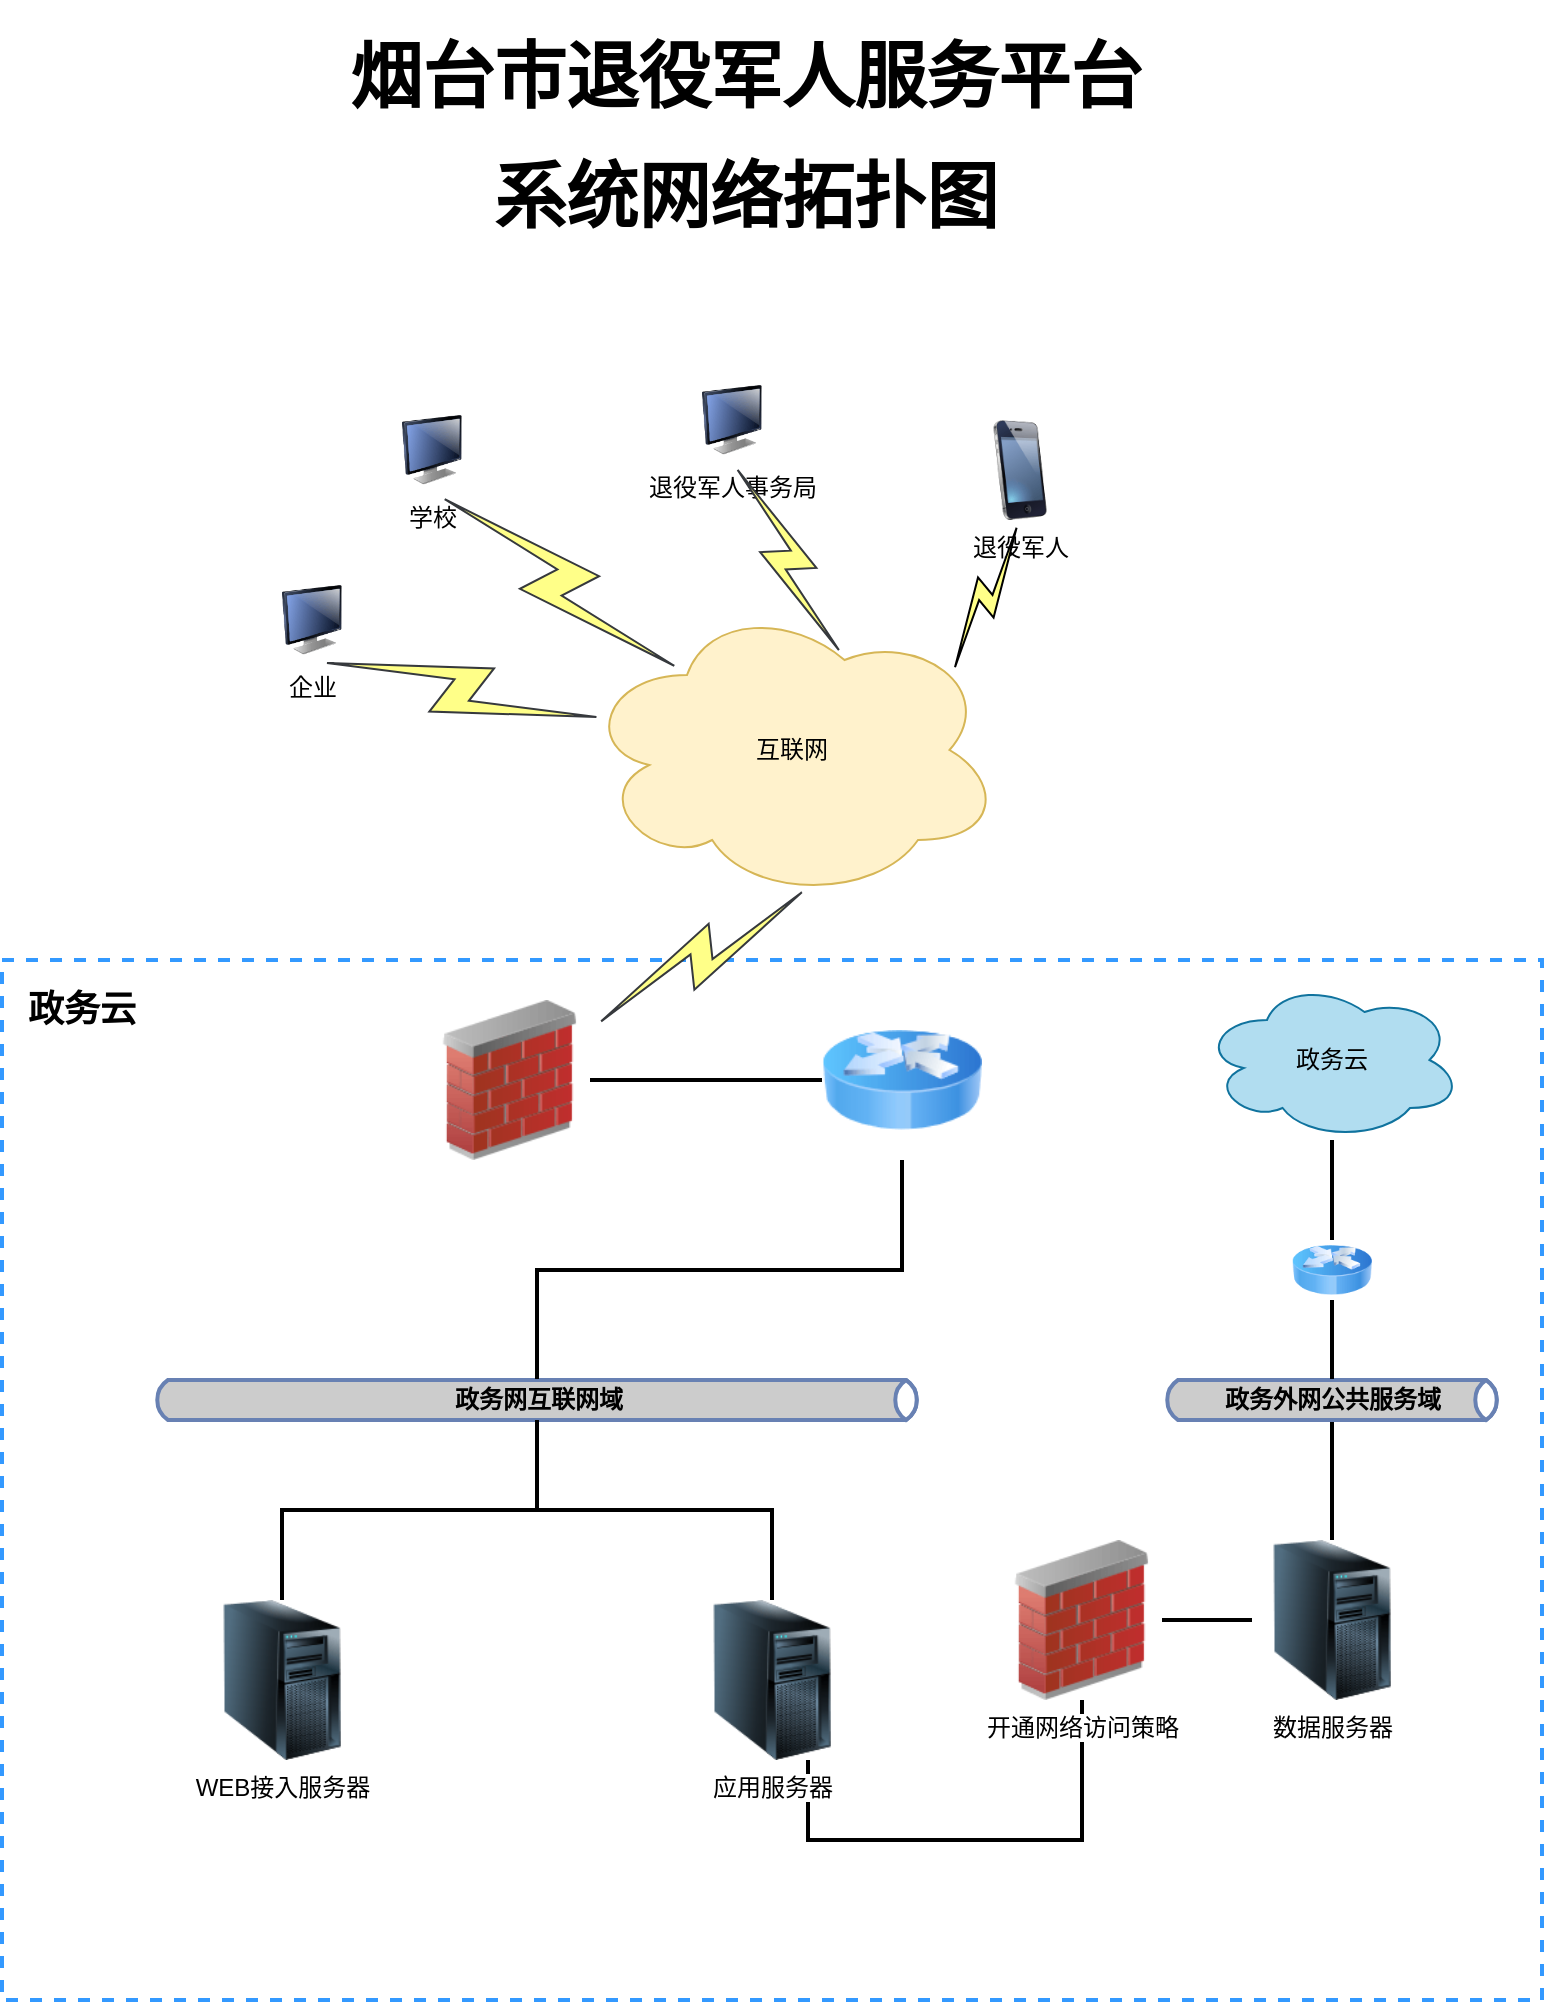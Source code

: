 <mxfile version="21.1.7" type="github">
  <diagram name="第 1 页" id="vV2zMbp7ZWFQ6nNkdyA2">
    <mxGraphModel dx="1434" dy="-379" grid="1" gridSize="10" guides="1" tooltips="1" connect="1" arrows="1" fold="1" page="1" pageScale="1" pageWidth="827" pageHeight="1169" math="0" shadow="0">
      <root>
        <mxCell id="0" />
        <mxCell id="1" parent="0" />
        <mxCell id="wmdig9cED4wvvsoljVP5-1" value="" style="rounded=0;whiteSpace=wrap;html=1;dashed=1;fillColor=none;align=left;strokeWidth=2;strokeColor=#3399FF;" vertex="1" parent="1">
          <mxGeometry x="34" y="1840" width="770" height="520" as="geometry" />
        </mxCell>
        <mxCell id="wmdig9cED4wvvsoljVP5-2" value="&lt;h1&gt;&lt;b&gt;&lt;font style=&quot;font-size: 36px;&quot;&gt;烟台市退役军人服务平台&lt;/font&gt;&lt;/b&gt;&lt;/h1&gt;&lt;div&gt;&lt;b&gt;&lt;font style=&quot;font-size: 36px;&quot;&gt;系统网络拓扑图&lt;/font&gt;&lt;/b&gt;&lt;/div&gt;" style="text;html=1;strokeColor=none;fillColor=none;align=center;verticalAlign=middle;whiteSpace=wrap;rounded=0;" vertex="1" parent="1">
          <mxGeometry x="178" y="1380" width="456" height="80" as="geometry" />
        </mxCell>
        <mxCell id="wmdig9cED4wvvsoljVP5-3" style="edgeStyle=orthogonalEdgeStyle;rounded=0;orthogonalLoop=1;jettySize=auto;html=1;strokeColor=#000000;strokeWidth=2;fontColor=#000000;endArrow=none;endFill=0;" edge="1" parent="1" source="wmdig9cED4wvvsoljVP5-4" target="wmdig9cED4wvvsoljVP5-20">
          <mxGeometry relative="1" as="geometry" />
        </mxCell>
        <mxCell id="wmdig9cED4wvvsoljVP5-4" value="" style="image;html=1;image=img/lib/clip_art/networking/Firewall_02_128x128.png" vertex="1" parent="1">
          <mxGeometry x="248" y="1860" width="80" height="80" as="geometry" />
        </mxCell>
        <mxCell id="wmdig9cED4wvvsoljVP5-5" value="退役军人事务局" style="image;html=1;image=img/lib/clip_art/computers/Monitor_128x128.png" vertex="1" parent="1">
          <mxGeometry x="384" y="1550" width="30" height="40" as="geometry" />
        </mxCell>
        <mxCell id="wmdig9cED4wvvsoljVP5-6" value="学校" style="image;html=1;image=img/lib/clip_art/computers/Monitor_128x128.png" vertex="1" parent="1">
          <mxGeometry x="234" y="1565" width="30" height="40" as="geometry" />
        </mxCell>
        <mxCell id="wmdig9cED4wvvsoljVP5-7" value="企业" style="image;html=1;image=img/lib/clip_art/computers/Monitor_128x128.png" vertex="1" parent="1">
          <mxGeometry x="174" y="1650" width="30" height="40" as="geometry" />
        </mxCell>
        <mxCell id="wmdig9cED4wvvsoljVP5-8" value="退役军人" style="image;html=1;image=img/lib/clip_art/telecommunication/iPhone_128x128.png" vertex="1" parent="1">
          <mxGeometry x="518" y="1570" width="50" height="50" as="geometry" />
        </mxCell>
        <mxCell id="wmdig9cED4wvvsoljVP5-9" value="互联网" style="ellipse;shape=cloud;whiteSpace=wrap;html=1;fillColor=#fff2cc;strokeColor=#d6b656;" vertex="1" parent="1">
          <mxGeometry x="324" y="1660" width="210" height="150" as="geometry" />
        </mxCell>
        <mxCell id="wmdig9cED4wvvsoljVP5-10" value="" style="html=1;outlineConnect=0;fillColor=#ffff88;strokeColor=#36393d;gradientDirection=north;strokeWidth=1;shape=mxgraph.networks.comm_link_edge;html=1;rounded=0;entryX=0.5;entryY=1;entryDx=0;entryDy=0;exitX=0.625;exitY=0.2;exitDx=0;exitDy=0;exitPerimeter=0;" edge="1" parent="1" source="wmdig9cED4wvvsoljVP5-9" target="wmdig9cED4wvvsoljVP5-5">
          <mxGeometry width="100" height="100" relative="1" as="geometry">
            <mxPoint x="224" y="1850" as="sourcePoint" />
            <mxPoint x="254" y="1700" as="targetPoint" />
          </mxGeometry>
        </mxCell>
        <mxCell id="wmdig9cED4wvvsoljVP5-11" value="" style="html=1;outlineConnect=0;fillColor=#ffff88;strokeColor=default;gradientDirection=north;strokeWidth=1;shape=mxgraph.networks.comm_link_edge;html=1;rounded=0;entryX=0.5;entryY=1;entryDx=0;entryDy=0;exitX=0.88;exitY=0.25;exitDx=0;exitDy=0;exitPerimeter=0;" edge="1" parent="1" source="wmdig9cED4wvvsoljVP5-9" target="wmdig9cED4wvvsoljVP5-8">
          <mxGeometry width="100" height="100" relative="1" as="geometry">
            <mxPoint x="600.25" y="1740" as="sourcePoint" />
            <mxPoint x="584" y="1620" as="targetPoint" />
          </mxGeometry>
        </mxCell>
        <mxCell id="wmdig9cED4wvvsoljVP5-12" value="" style="html=1;outlineConnect=0;fillColor=#ffff88;strokeColor=#36393d;gradientDirection=north;strokeWidth=1;shape=mxgraph.networks.comm_link_edge;html=1;rounded=0;entryX=0.5;entryY=1;entryDx=0;entryDy=0;exitX=0.07;exitY=0.4;exitDx=0;exitDy=0;exitPerimeter=0;" edge="1" parent="1" source="wmdig9cED4wvvsoljVP5-9" target="wmdig9cED4wvvsoljVP5-7">
          <mxGeometry width="100" height="100" relative="1" as="geometry">
            <mxPoint x="220.25" y="1815" as="sourcePoint" />
            <mxPoint x="204" y="1695" as="targetPoint" />
          </mxGeometry>
        </mxCell>
        <mxCell id="wmdig9cED4wvvsoljVP5-13" value="" style="html=1;outlineConnect=0;fillColor=#ffff88;strokeColor=#36393d;gradientDirection=north;strokeWidth=1;shape=mxgraph.networks.comm_link_edge;html=1;rounded=0;entryX=0.5;entryY=1;entryDx=0;entryDy=0;exitX=0.25;exitY=0.25;exitDx=0;exitDy=0;exitPerimeter=0;" edge="1" parent="1" source="wmdig9cED4wvvsoljVP5-9" target="wmdig9cED4wvvsoljVP5-6">
          <mxGeometry width="100" height="100" relative="1" as="geometry">
            <mxPoint x="445.25" y="1740" as="sourcePoint" />
            <mxPoint x="429" y="1620" as="targetPoint" />
          </mxGeometry>
        </mxCell>
        <mxCell id="wmdig9cED4wvvsoljVP5-14" value="" style="html=1;outlineConnect=0;fillColor=#ffff88;strokeColor=#36393d;gradientDirection=north;strokeWidth=1;shape=mxgraph.networks.comm_link_edge;html=1;rounded=0;entryX=0.55;entryY=0.95;entryDx=0;entryDy=0;entryPerimeter=0;" edge="1" parent="1" source="wmdig9cED4wvvsoljVP5-4" target="wmdig9cED4wvvsoljVP5-9">
          <mxGeometry width="100" height="100" relative="1" as="geometry">
            <mxPoint x="343.106" y="1900" as="sourcePoint" />
            <mxPoint x="374" y="1830" as="targetPoint" />
          </mxGeometry>
        </mxCell>
        <mxCell id="wmdig9cED4wvvsoljVP5-16" value="&lt;b&gt;政务网互联网域&lt;/b&gt;" style="html=1;outlineConnect=0;fillColor=#CCCCCC;strokeColor=#6881B3;gradientColor=none;gradientDirection=north;strokeWidth=2;shape=mxgraph.networks.bus;gradientColor=none;gradientDirection=north;fontColor=#000000;perimeter=backbonePerimeter;backboneSize=20;" vertex="1" parent="1">
          <mxGeometry x="109" y="2050" width="385" height="20" as="geometry" />
        </mxCell>
        <mxCell id="wmdig9cED4wvvsoljVP5-17" style="edgeStyle=orthogonalEdgeStyle;rounded=0;orthogonalLoop=1;jettySize=auto;html=1;exitX=0.5;exitY=0;exitDx=0;exitDy=0;strokeColor=#000000;strokeWidth=2;fontColor=#000000;endArrow=none;endFill=0;" edge="1" parent="1" source="wmdig9cED4wvvsoljVP5-18" target="wmdig9cED4wvvsoljVP5-16">
          <mxGeometry relative="1" as="geometry" />
        </mxCell>
        <mxCell id="wmdig9cED4wvvsoljVP5-18" value="WEB接入服务器" style="image;html=1;image=img/lib/clip_art/computers/Server_Tower_128x128.png;fontColor=#000000;" vertex="1" parent="1">
          <mxGeometry x="134" y="2160" width="80" height="80" as="geometry" />
        </mxCell>
        <mxCell id="wmdig9cED4wvvsoljVP5-19" style="edgeStyle=orthogonalEdgeStyle;rounded=0;orthogonalLoop=1;jettySize=auto;html=1;strokeColor=#000000;strokeWidth=2;fontColor=#000000;endArrow=none;endFill=0;" edge="1" parent="1" source="wmdig9cED4wvvsoljVP5-20" target="wmdig9cED4wvvsoljVP5-16">
          <mxGeometry relative="1" as="geometry" />
        </mxCell>
        <mxCell id="wmdig9cED4wvvsoljVP5-20" value="" style="image;html=1;image=img/lib/clip_art/networking/Router_Icon_128x128.png" vertex="1" parent="1">
          <mxGeometry x="444" y="1860" width="80" height="80" as="geometry" />
        </mxCell>
        <mxCell id="wmdig9cED4wvvsoljVP5-21" style="edgeStyle=orthogonalEdgeStyle;rounded=0;orthogonalLoop=1;jettySize=auto;html=1;strokeColor=#000000;strokeWidth=2;fontColor=#000000;endArrow=none;endFill=0;" edge="1" parent="1" source="wmdig9cED4wvvsoljVP5-23" target="wmdig9cED4wvvsoljVP5-16">
          <mxGeometry relative="1" as="geometry" />
        </mxCell>
        <mxCell id="wmdig9cED4wvvsoljVP5-22" style="edgeStyle=orthogonalEdgeStyle;rounded=0;orthogonalLoop=1;jettySize=auto;html=1;strokeColor=#000000;strokeWidth=2;fontSize=12;fontColor=#000000;endArrow=none;endFill=0;" edge="1" parent="1" source="wmdig9cED4wvvsoljVP5-23" target="wmdig9cED4wvvsoljVP5-30">
          <mxGeometry relative="1" as="geometry">
            <Array as="points">
              <mxPoint x="437" y="2280" />
              <mxPoint x="574" y="2280" />
            </Array>
          </mxGeometry>
        </mxCell>
        <mxCell id="wmdig9cED4wvvsoljVP5-23" value="应用服务器" style="image;html=1;image=img/lib/clip_art/computers/Server_Tower_128x128.png;fontColor=#000000;" vertex="1" parent="1">
          <mxGeometry x="379" y="2160" width="80" height="80" as="geometry" />
        </mxCell>
        <mxCell id="wmdig9cED4wvvsoljVP5-25" value="政务云" style="text;html=1;strokeColor=none;fillColor=none;align=center;verticalAlign=middle;whiteSpace=wrap;rounded=0;fontColor=#000000;fontStyle=1;fontSize=18;" vertex="1" parent="1">
          <mxGeometry x="44" y="1850" width="60" height="30" as="geometry" />
        </mxCell>
        <mxCell id="wmdig9cED4wvvsoljVP5-26" style="edgeStyle=orthogonalEdgeStyle;rounded=0;orthogonalLoop=1;jettySize=auto;html=1;strokeColor=#000000;strokeWidth=2;fontSize=12;fontColor=#000000;endArrow=none;endFill=0;" edge="1" parent="1" source="wmdig9cED4wvvsoljVP5-27" target="wmdig9cED4wvvsoljVP5-30">
          <mxGeometry relative="1" as="geometry" />
        </mxCell>
        <mxCell id="wmdig9cED4wvvsoljVP5-27" value="数据服务器" style="image;html=1;image=img/lib/clip_art/computers/Server_Tower_128x128.png;fontColor=#000000;" vertex="1" parent="1">
          <mxGeometry x="659" y="2130" width="80" height="80" as="geometry" />
        </mxCell>
        <mxCell id="wmdig9cED4wvvsoljVP5-28" style="edgeStyle=orthogonalEdgeStyle;rounded=0;orthogonalLoop=1;jettySize=auto;html=1;strokeColor=#000000;strokeWidth=2;fontSize=12;fontColor=#000000;endArrow=none;endFill=0;" edge="1" parent="1" source="wmdig9cED4wvvsoljVP5-29" target="wmdig9cED4wvvsoljVP5-27">
          <mxGeometry relative="1" as="geometry" />
        </mxCell>
        <mxCell id="wmdig9cED4wvvsoljVP5-29" value="&lt;b&gt;政务外网公共服务域&lt;/b&gt;" style="html=1;outlineConnect=0;fillColor=#CCCCCC;strokeColor=#6881B3;gradientColor=none;gradientDirection=north;strokeWidth=2;shape=mxgraph.networks.bus;gradientColor=none;gradientDirection=north;fontColor=#000000;perimeter=backbonePerimeter;backboneSize=20;" vertex="1" parent="1">
          <mxGeometry x="614" y="2050" width="170" height="20" as="geometry" />
        </mxCell>
        <mxCell id="wmdig9cED4wvvsoljVP5-30" value="开通网络访问策略" style="image;html=1;image=img/lib/clip_art/networking/Firewall_02_128x128.png" vertex="1" parent="1">
          <mxGeometry x="534" y="2130" width="80" height="80" as="geometry" />
        </mxCell>
        <mxCell id="wmdig9cED4wvvsoljVP5-31" style="edgeStyle=orthogonalEdgeStyle;rounded=0;orthogonalLoop=1;jettySize=auto;html=1;strokeColor=#000000;strokeWidth=2;fontSize=12;fontColor=#000000;endArrow=none;endFill=0;" edge="1" parent="1" source="wmdig9cED4wvvsoljVP5-32" target="wmdig9cED4wvvsoljVP5-34">
          <mxGeometry relative="1" as="geometry" />
        </mxCell>
        <mxCell id="wmdig9cED4wvvsoljVP5-32" value="政务云" style="ellipse;shape=cloud;whiteSpace=wrap;html=1;fillColor=#b1ddf0;strokeColor=#10739e;" vertex="1" parent="1">
          <mxGeometry x="634" y="1850" width="130" height="80" as="geometry" />
        </mxCell>
        <mxCell id="wmdig9cED4wvvsoljVP5-33" style="edgeStyle=orthogonalEdgeStyle;rounded=0;orthogonalLoop=1;jettySize=auto;html=1;strokeColor=#000000;strokeWidth=2;fontSize=12;fontColor=#000000;endArrow=none;endFill=0;" edge="1" parent="1" source="wmdig9cED4wvvsoljVP5-34" target="wmdig9cED4wvvsoljVP5-29">
          <mxGeometry relative="1" as="geometry" />
        </mxCell>
        <mxCell id="wmdig9cED4wvvsoljVP5-34" value="" style="image;html=1;image=img/lib/clip_art/networking/Router_Icon_128x128.png" vertex="1" parent="1">
          <mxGeometry x="679" y="1980" width="40" height="30" as="geometry" />
        </mxCell>
      </root>
    </mxGraphModel>
  </diagram>
</mxfile>
